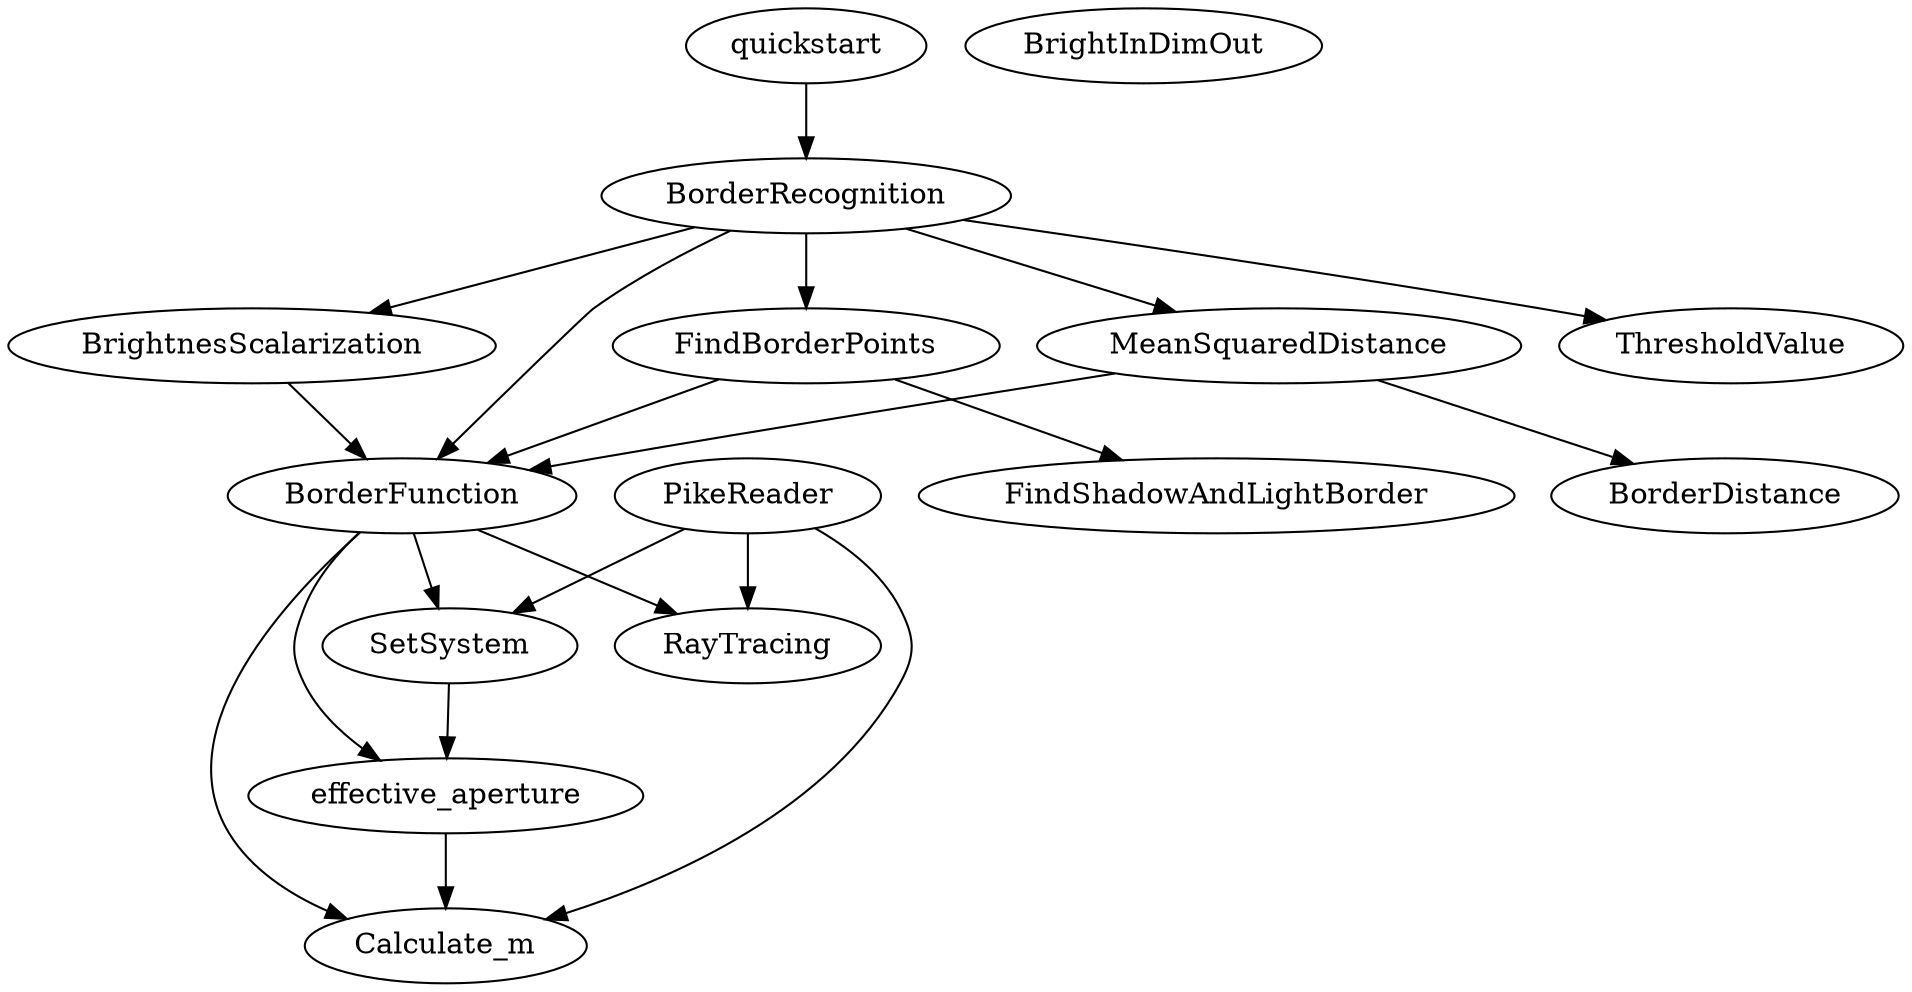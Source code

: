 /* Created by mdot for Matlab */
digraph m2html {
  BorderFunction -> Calculate_m;
  BorderFunction -> RayTracing;
  BorderFunction -> SetSystem;
  BorderFunction -> effective_aperture;
  BorderRecognition -> BorderFunction;
  BorderRecognition -> BrightnesScalarization;
  BorderRecognition -> FindBorderPoints;
  BorderRecognition -> MeanSquaredDistance;
  BorderRecognition -> ThresholdValue;
  BrightnesScalarization -> BorderFunction;
  FindBorderPoints -> BorderFunction;
  FindBorderPoints -> FindShadowAndLightBorder;
  MeanSquaredDistance -> BorderDistance;
  MeanSquaredDistance -> BorderFunction;
  PikeReader -> Calculate_m;
  PikeReader -> RayTracing;
  PikeReader -> SetSystem;
  SetSystem -> effective_aperture;
  effective_aperture -> Calculate_m;
  quickstart -> BorderRecognition;

  BorderDistance [URL="BorderDistance.html"];
  BorderFunction [URL="BorderFunction.html"];
  BorderRecognition [URL="BorderRecognition.html"];
  BrightInDimOut [URL="BrightInDimOut.html"];
  BrightnesScalarization [URL="BrightnesScalarization.html"];
  Calculate_m [URL="Calculate_m.html"];
  FindBorderPoints [URL="FindBorderPoints.html"];
  FindShadowAndLightBorder [URL="FindShadowAndLightBorder.html"];
  MeanSquaredDistance [URL="MeanSquaredDistance.html"];
  PikeReader [URL="PikeReader.html"];
  RayTracing [URL="RayTracing.html"];
  SetSystem [URL="SetSystem.html"];
  ThresholdValue [URL="ThresholdValue.html"];
  effective_aperture [URL="effective_aperture.html"];
  quickstart [URL="quickstart.html"];
}